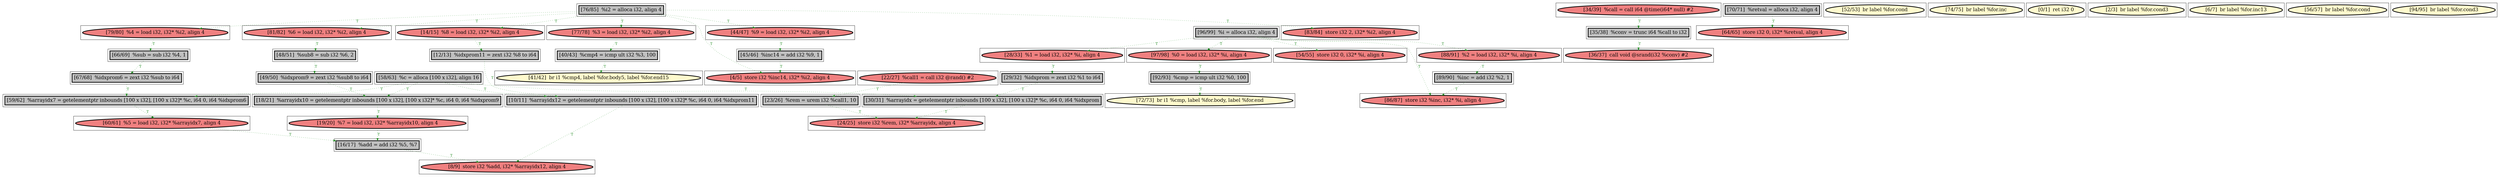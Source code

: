 
digraph G {



node227->node233 [style=dotted,color=forestgreen,label="T",fontcolor=forestgreen ]
node244->node246 [style=dotted,color=forestgreen,label="T",fontcolor=forestgreen ]
node243->node247 [style=dotted,color=forestgreen,label="T",fontcolor=forestgreen ]
node248->node210 [style=dotted,color=forestgreen,label="T",fontcolor=forestgreen ]
node249->node210 [style=dotted,color=forestgreen,label="T",fontcolor=forestgreen ]
node229->node218 [style=dotted,color=forestgreen,label="T",fontcolor=forestgreen ]
node233->node208 [style=dotted,color=forestgreen,label="T",fontcolor=forestgreen ]
node216->node208 [style=dotted,color=forestgreen,label="T",fontcolor=forestgreen ]
node226->node224 [style=dotted,color=forestgreen,label="T",fontcolor=forestgreen ]
node238->node209 [style=dotted,color=forestgreen,label="T",fontcolor=forestgreen ]
node211->node248 [style=dotted,color=forestgreen,label="T",fontcolor=forestgreen ]
node207->node206 [style=dotted,color=forestgreen,label="T",fontcolor=forestgreen ]
node226->node235 [style=dotted,color=forestgreen,label="T",fontcolor=forestgreen ]
node220->node225 [style=dotted,color=forestgreen,label="T",fontcolor=forestgreen ]
node205->node204 [style=dotted,color=forestgreen,label="T",fontcolor=forestgreen ]
node220->node202 [style=dotted,color=forestgreen,label="T",fontcolor=forestgreen ]
node232->node249 [style=dotted,color=forestgreen,label="T",fontcolor=forestgreen ]
node232->node209 [style=dotted,color=forestgreen,label="T",fontcolor=forestgreen ]
node240->node245 [style=dotted,color=forestgreen,label="T",fontcolor=forestgreen ]
node217->node213 [style=dotted,color=forestgreen,label="T",fontcolor=forestgreen ]
node224->node229 [style=dotted,color=forestgreen,label="T",fontcolor=forestgreen ]
node214->node239 [style=dotted,color=forestgreen,label="T",fontcolor=forestgreen ]
node226->node222 [style=dotted,color=forestgreen,label="T",fontcolor=forestgreen ]
node231->node227 [style=dotted,color=forestgreen,label="T",fontcolor=forestgreen ]
node220->node214 [style=dotted,color=forestgreen,label="T",fontcolor=forestgreen ]
node239->node238 [style=dotted,color=forestgreen,label="T",fontcolor=forestgreen ]
node230->node215 [style=dotted,color=forestgreen,label="T",fontcolor=forestgreen ]
node220->node223 [style=dotted,color=forestgreen,label="T",fontcolor=forestgreen ]
node212->node231 [style=dotted,color=forestgreen,label="T",fontcolor=forestgreen ]
node223->node212 [style=dotted,color=forestgreen,label="T",fontcolor=forestgreen ]
node225->node241 [style=dotted,color=forestgreen,label="T",fontcolor=forestgreen ]
node226->node230 [style=dotted,color=forestgreen,label="T",fontcolor=forestgreen ]
node208->node204 [style=dotted,color=forestgreen,label="T",fontcolor=forestgreen ]
node220->node240 [style=dotted,color=forestgreen,label="T",fontcolor=forestgreen ]
node247->node249 [style=dotted,color=forestgreen,label="T",fontcolor=forestgreen ]
node220->node207 [style=dotted,color=forestgreen,label="T",fontcolor=forestgreen ]
node232->node205 [style=dotted,color=forestgreen,label="T",fontcolor=forestgreen ]
node209->node216 [style=dotted,color=forestgreen,label="T",fontcolor=forestgreen ]
node215->node222 [style=dotted,color=forestgreen,label="T",fontcolor=forestgreen ]
node245->node202 [style=dotted,color=forestgreen,label="T",fontcolor=forestgreen ]
node226->node243 [style=dotted,color=forestgreen,label="T",fontcolor=forestgreen ]
node241->node237 [style=dotted,color=forestgreen,label="T",fontcolor=forestgreen ]
node242->node244 [style=dotted,color=forestgreen,label="T",fontcolor=forestgreen ]
node220->node221 [style=dotted,color=forestgreen,label="T",fontcolor=forestgreen ]
node206->node205 [style=dotted,color=forestgreen,label="T",fontcolor=forestgreen ]
node232->node227 [style=dotted,color=forestgreen,label="T",fontcolor=forestgreen ]


subgraph cluster49 {


node249 [penwidth=3.0,fontsize=20,fillcolor=grey,label="[30/31]  %arrayidx = getelementptr inbounds [100 x i32], [100 x i32]* %c, i64 0, i64 %idxprom",shape=rectangle,style=filled ]



}

subgraph cluster45 {


node245 [penwidth=3.0,fontsize=20,fillcolor=grey,label="[45/46]  %inc14 = add i32 %9, 1",shape=rectangle,style=filled ]



}

subgraph cluster41 {


node241 [penwidth=3.0,fontsize=20,fillcolor=grey,label="[40/43]  %cmp4 = icmp ult i32 %3, 100",shape=rectangle,style=filled ]



}

subgraph cluster39 {


node239 [penwidth=3.0,fontsize=20,fillcolor=grey,label="[48/51]  %sub8 = sub i32 %6, 2",shape=rectangle,style=filled ]



}

subgraph cluster38 {


node238 [penwidth=3.0,fontsize=20,fillcolor=grey,label="[49/50]  %idxprom9 = zext i32 %sub8 to i64",shape=rectangle,style=filled ]



}

subgraph cluster46 {


node246 [penwidth=3.0,fontsize=20,fillcolor=lightcoral,label="[36/37]  call void @srand(i32 %conv) #2",shape=ellipse,style=filled ]



}

subgraph cluster37 {


node237 [penwidth=3.0,fontsize=20,fillcolor=lemonchiffon,label="[41/42]  br i1 %cmp4, label %for.body5, label %for.end15",shape=ellipse,style=filled ]



}

subgraph cluster36 {


node236 [penwidth=3.0,fontsize=20,fillcolor=lemonchiffon,label="[52/53]  br label %for.cond",shape=ellipse,style=filled ]



}

subgraph cluster15 {


node215 [penwidth=3.0,fontsize=20,fillcolor=grey,label="[89/90]  %inc = add i32 %2, 1",shape=rectangle,style=filled ]



}

subgraph cluster40 {


node240 [penwidth=3.0,fontsize=20,fillcolor=lightcoral,label="[44/47]  %9 = load i32, i32* %i2, align 4",shape=ellipse,style=filled ]



}

subgraph cluster35 {


node235 [penwidth=3.0,fontsize=20,fillcolor=lightcoral,label="[54/55]  store i32 0, i32* %i, align 4",shape=ellipse,style=filled ]



}

subgraph cluster42 {


node242 [penwidth=3.0,fontsize=20,fillcolor=lightcoral,label="[34/39]  %call = call i64 @time(i64* null) #2",shape=ellipse,style=filled ]



}

subgraph cluster11 {


node211 [penwidth=3.0,fontsize=20,fillcolor=lightcoral,label="[22/27]  %call1 = call i32 @rand() #2",shape=ellipse,style=filled ]



}

subgraph cluster43 {


node243 [penwidth=3.0,fontsize=20,fillcolor=lightcoral,label="[28/33]  %1 = load i32, i32* %i, align 4",shape=ellipse,style=filled ]



}

subgraph cluster19 {


node219 [penwidth=3.0,fontsize=20,fillcolor=lemonchiffon,label="[74/75]  br label %for.inc",shape=ellipse,style=filled ]



}

subgraph cluster9 {


node209 [penwidth=3.0,fontsize=20,fillcolor=grey,label="[18/21]  %arrayidx10 = getelementptr inbounds [100 x i32], [100 x i32]* %c, i64 0, i64 %idxprom9",shape=rectangle,style=filled ]



}

subgraph cluster8 {


node208 [penwidth=3.0,fontsize=20,fillcolor=grey,label="[16/17]  %add = add i32 %5, %7",shape=rectangle,style=filled ]



}

subgraph cluster10 {


node210 [penwidth=3.0,fontsize=20,fillcolor=lightcoral,label="[24/25]  store i32 %rem, i32* %arrayidx, align 4",shape=ellipse,style=filled ]



}

subgraph cluster23 {


node223 [penwidth=3.0,fontsize=20,fillcolor=lightcoral,label="[79/80]  %4 = load i32, i32* %i2, align 4",shape=ellipse,style=filled ]



}

subgraph cluster7 {


node207 [penwidth=3.0,fontsize=20,fillcolor=lightcoral,label="[14/15]  %8 = load i32, i32* %i2, align 4",shape=ellipse,style=filled ]



}

subgraph cluster14 {


node214 [penwidth=3.0,fontsize=20,fillcolor=lightcoral,label="[81/82]  %6 = load i32, i32* %i2, align 4",shape=ellipse,style=filled ]



}

subgraph cluster44 {


node244 [penwidth=3.0,fontsize=20,fillcolor=grey,label="[35/38]  %conv = trunc i64 %call to i32",shape=rectangle,style=filled ]



}

subgraph cluster6 {


node206 [penwidth=3.0,fontsize=20,fillcolor=grey,label="[12/13]  %idxprom11 = zext i32 %8 to i64",shape=rectangle,style=filled ]



}

subgraph cluster30 {


node230 [penwidth=3.0,fontsize=20,fillcolor=lightcoral,label="[88/91]  %2 = load i32, i32* %i, align 4",shape=ellipse,style=filled ]



}

subgraph cluster31 {


node231 [penwidth=3.0,fontsize=20,fillcolor=grey,label="[67/68]  %idxprom6 = zext i32 %sub to i64",shape=rectangle,style=filled ]



}

subgraph cluster0 {


node200 [penwidth=3.0,fontsize=20,fillcolor=lemonchiffon,label="[0/1]  ret i32 0",shape=ellipse,style=filled ]



}

subgraph cluster13 {


node213 [penwidth=3.0,fontsize=20,fillcolor=lightcoral,label="[64/65]  store i32 0, i32* %retval, align 4",shape=ellipse,style=filled ]



}

subgraph cluster5 {


node205 [penwidth=3.0,fontsize=20,fillcolor=grey,label="[10/11]  %arrayidx12 = getelementptr inbounds [100 x i32], [100 x i32]* %c, i64 0, i64 %idxprom11",shape=rectangle,style=filled ]



}

subgraph cluster47 {


node247 [penwidth=3.0,fontsize=20,fillcolor=grey,label="[29/32]  %idxprom = zext i32 %1 to i64",shape=rectangle,style=filled ]



}

subgraph cluster1 {


node201 [penwidth=3.0,fontsize=20,fillcolor=lemonchiffon,label="[2/3]  br label %for.cond3",shape=ellipse,style=filled ]



}

subgraph cluster32 {


node232 [penwidth=3.0,fontsize=20,fillcolor=grey,label="[58/63]  %c = alloca [100 x i32], align 16",shape=rectangle,style=filled ]



}

subgraph cluster3 {


node203 [penwidth=3.0,fontsize=20,fillcolor=lemonchiffon,label="[6/7]  br label %for.inc13",shape=ellipse,style=filled ]



}

subgraph cluster48 {


node248 [penwidth=3.0,fontsize=20,fillcolor=grey,label="[23/26]  %rem = urem i32 %call1, 10",shape=rectangle,style=filled ]



}

subgraph cluster4 {


node204 [penwidth=3.0,fontsize=20,fillcolor=lightcoral,label="[8/9]  store i32 %add, i32* %arrayidx12, align 4",shape=ellipse,style=filled ]



}

subgraph cluster17 {


node217 [penwidth=3.0,fontsize=20,fillcolor=grey,label="[70/71]  %retval = alloca i32, align 4",shape=rectangle,style=filled ]



}

subgraph cluster16 {


node216 [penwidth=3.0,fontsize=20,fillcolor=lightcoral,label="[19/20]  %7 = load i32, i32* %arrayidx10, align 4",shape=ellipse,style=filled ]



}

subgraph cluster2 {


node202 [penwidth=3.0,fontsize=20,fillcolor=lightcoral,label="[4/5]  store i32 %inc14, i32* %i2, align 4",shape=ellipse,style=filled ]



}

subgraph cluster34 {


node234 [penwidth=3.0,fontsize=20,fillcolor=lemonchiffon,label="[56/57]  br label %for.cond",shape=ellipse,style=filled ]



}

subgraph cluster22 {


node222 [penwidth=3.0,fontsize=20,fillcolor=lightcoral,label="[86/87]  store i32 %inc, i32* %i, align 4",shape=ellipse,style=filled ]



}

subgraph cluster25 {


node225 [penwidth=3.0,fontsize=20,fillcolor=lightcoral,label="[77/78]  %3 = load i32, i32* %i2, align 4",shape=ellipse,style=filled ]



}

subgraph cluster18 {


node218 [penwidth=3.0,fontsize=20,fillcolor=lemonchiffon,label="[72/73]  br i1 %cmp, label %for.body, label %for.end",shape=ellipse,style=filled ]



}

subgraph cluster29 {


node229 [penwidth=3.0,fontsize=20,fillcolor=grey,label="[92/93]  %cmp = icmp ult i32 %0, 100",shape=rectangle,style=filled ]



}

subgraph cluster20 {


node220 [penwidth=3.0,fontsize=20,fillcolor=grey,label="[76/85]  %i2 = alloca i32, align 4",shape=rectangle,style=filled ]



}

subgraph cluster26 {


node226 [penwidth=3.0,fontsize=20,fillcolor=grey,label="[96/99]  %i = alloca i32, align 4",shape=rectangle,style=filled ]



}

subgraph cluster24 {


node224 [penwidth=3.0,fontsize=20,fillcolor=lightcoral,label="[97/98]  %0 = load i32, i32* %i, align 4",shape=ellipse,style=filled ]



}

subgraph cluster28 {


node228 [penwidth=3.0,fontsize=20,fillcolor=lemonchiffon,label="[94/95]  br label %for.cond3",shape=ellipse,style=filled ]



}

subgraph cluster27 {


node227 [penwidth=3.0,fontsize=20,fillcolor=grey,label="[59/62]  %arrayidx7 = getelementptr inbounds [100 x i32], [100 x i32]* %c, i64 0, i64 %idxprom6",shape=rectangle,style=filled ]



}

subgraph cluster21 {


node221 [penwidth=3.0,fontsize=20,fillcolor=lightcoral,label="[83/84]  store i32 2, i32* %i2, align 4",shape=ellipse,style=filled ]



}

subgraph cluster12 {


node212 [penwidth=3.0,fontsize=20,fillcolor=grey,label="[66/69]  %sub = sub i32 %4, 1",shape=rectangle,style=filled ]



}

subgraph cluster33 {


node233 [penwidth=3.0,fontsize=20,fillcolor=lightcoral,label="[60/61]  %5 = load i32, i32* %arrayidx7, align 4",shape=ellipse,style=filled ]



}

}

